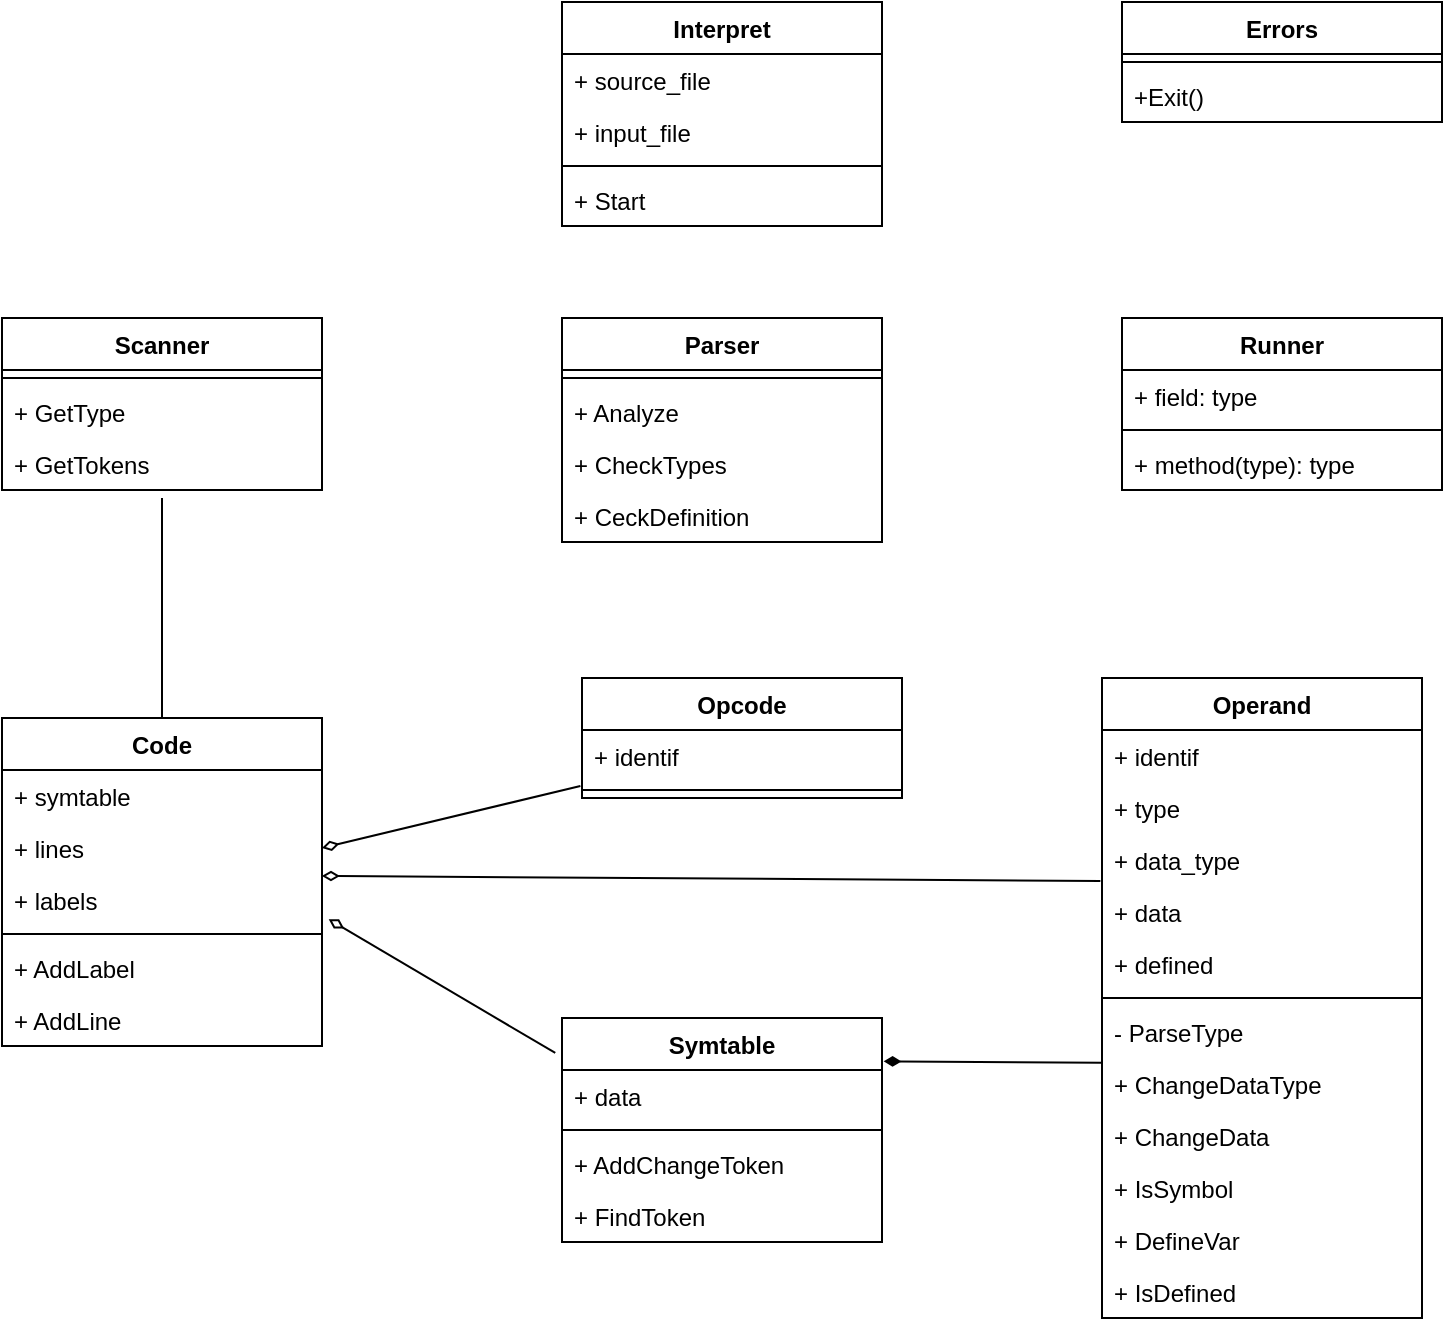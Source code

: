 <mxfile version="15.8.4" type="device"><diagram id="C5RBs43oDa-KdzZeNtuy" name="Page-1"><mxGraphModel dx="1185" dy="721" grid="1" gridSize="10" guides="1" tooltips="1" connect="1" arrows="1" fold="1" page="1" pageScale="1" pageWidth="1169" pageHeight="1654" math="0" shadow="0"><root><mxCell id="WIyWlLk6GJQsqaUBKTNV-0"/><mxCell id="WIyWlLk6GJQsqaUBKTNV-1" parent="WIyWlLk6GJQsqaUBKTNV-0"/><mxCell id="Pu8Az8VBRAmgYZ1REDss-0" value="Operand" style="swimlane;fontStyle=1;align=center;verticalAlign=top;childLayout=stackLayout;horizontal=1;startSize=26;horizontalStack=0;resizeParent=1;resizeParentMax=0;resizeLast=0;collapsible=1;marginBottom=0;" vertex="1" parent="WIyWlLk6GJQsqaUBKTNV-1"><mxGeometry x="590" y="420" width="160" height="320" as="geometry"/></mxCell><mxCell id="Pu8Az8VBRAmgYZ1REDss-1" value="+ identif&#10;" style="text;strokeColor=none;fillColor=none;align=left;verticalAlign=top;spacingLeft=4;spacingRight=4;overflow=hidden;rotatable=0;points=[[0,0.5],[1,0.5]];portConstraint=eastwest;" vertex="1" parent="Pu8Az8VBRAmgYZ1REDss-0"><mxGeometry y="26" width="160" height="26" as="geometry"/></mxCell><mxCell id="Pu8Az8VBRAmgYZ1REDss-35" value="+ type" style="text;strokeColor=none;fillColor=none;align=left;verticalAlign=top;spacingLeft=4;spacingRight=4;overflow=hidden;rotatable=0;points=[[0,0.5],[1,0.5]];portConstraint=eastwest;" vertex="1" parent="Pu8Az8VBRAmgYZ1REDss-0"><mxGeometry y="52" width="160" height="26" as="geometry"/></mxCell><mxCell id="Pu8Az8VBRAmgYZ1REDss-36" value="+ data_type" style="text;strokeColor=none;fillColor=none;align=left;verticalAlign=top;spacingLeft=4;spacingRight=4;overflow=hidden;rotatable=0;points=[[0,0.5],[1,0.5]];portConstraint=eastwest;" vertex="1" parent="Pu8Az8VBRAmgYZ1REDss-0"><mxGeometry y="78" width="160" height="26" as="geometry"/></mxCell><mxCell id="Pu8Az8VBRAmgYZ1REDss-37" value="+ data" style="text;strokeColor=none;fillColor=none;align=left;verticalAlign=top;spacingLeft=4;spacingRight=4;overflow=hidden;rotatable=0;points=[[0,0.5],[1,0.5]];portConstraint=eastwest;" vertex="1" parent="Pu8Az8VBRAmgYZ1REDss-0"><mxGeometry y="104" width="160" height="26" as="geometry"/></mxCell><mxCell id="Pu8Az8VBRAmgYZ1REDss-40" value="+ defined" style="text;strokeColor=none;fillColor=none;align=left;verticalAlign=top;spacingLeft=4;spacingRight=4;overflow=hidden;rotatable=0;points=[[0,0.5],[1,0.5]];portConstraint=eastwest;" vertex="1" parent="Pu8Az8VBRAmgYZ1REDss-0"><mxGeometry y="130" width="160" height="26" as="geometry"/></mxCell><mxCell id="Pu8Az8VBRAmgYZ1REDss-2" value="" style="line;strokeWidth=1;fillColor=none;align=left;verticalAlign=middle;spacingTop=-1;spacingLeft=3;spacingRight=3;rotatable=0;labelPosition=right;points=[];portConstraint=eastwest;" vertex="1" parent="Pu8Az8VBRAmgYZ1REDss-0"><mxGeometry y="156" width="160" height="8" as="geometry"/></mxCell><mxCell id="Pu8Az8VBRAmgYZ1REDss-3" value="- ParseType" style="text;strokeColor=none;fillColor=none;align=left;verticalAlign=top;spacingLeft=4;spacingRight=4;overflow=hidden;rotatable=0;points=[[0,0.5],[1,0.5]];portConstraint=eastwest;" vertex="1" parent="Pu8Az8VBRAmgYZ1REDss-0"><mxGeometry y="164" width="160" height="26" as="geometry"/></mxCell><mxCell id="Pu8Az8VBRAmgYZ1REDss-38" value="+ ChangeDataType" style="text;strokeColor=none;fillColor=none;align=left;verticalAlign=top;spacingLeft=4;spacingRight=4;overflow=hidden;rotatable=0;points=[[0,0.5],[1,0.5]];portConstraint=eastwest;" vertex="1" parent="Pu8Az8VBRAmgYZ1REDss-0"><mxGeometry y="190" width="160" height="26" as="geometry"/></mxCell><mxCell id="Pu8Az8VBRAmgYZ1REDss-39" value="+ ChangeData" style="text;strokeColor=none;fillColor=none;align=left;verticalAlign=top;spacingLeft=4;spacingRight=4;overflow=hidden;rotatable=0;points=[[0,0.5],[1,0.5]];portConstraint=eastwest;" vertex="1" parent="Pu8Az8VBRAmgYZ1REDss-0"><mxGeometry y="216" width="160" height="26" as="geometry"/></mxCell><mxCell id="Pu8Az8VBRAmgYZ1REDss-42" value="+ IsSymbol" style="text;strokeColor=none;fillColor=none;align=left;verticalAlign=top;spacingLeft=4;spacingRight=4;overflow=hidden;rotatable=0;points=[[0,0.5],[1,0.5]];portConstraint=eastwest;" vertex="1" parent="Pu8Az8VBRAmgYZ1REDss-0"><mxGeometry y="242" width="160" height="26" as="geometry"/></mxCell><mxCell id="Pu8Az8VBRAmgYZ1REDss-41" value="+ DefineVar" style="text;strokeColor=none;fillColor=none;align=left;verticalAlign=top;spacingLeft=4;spacingRight=4;overflow=hidden;rotatable=0;points=[[0,0.5],[1,0.5]];portConstraint=eastwest;" vertex="1" parent="Pu8Az8VBRAmgYZ1REDss-0"><mxGeometry y="268" width="160" height="26" as="geometry"/></mxCell><mxCell id="Pu8Az8VBRAmgYZ1REDss-43" value="+ IsDefined" style="text;strokeColor=none;fillColor=none;align=left;verticalAlign=top;spacingLeft=4;spacingRight=4;overflow=hidden;rotatable=0;points=[[0,0.5],[1,0.5]];portConstraint=eastwest;" vertex="1" parent="Pu8Az8VBRAmgYZ1REDss-0"><mxGeometry y="294" width="160" height="26" as="geometry"/></mxCell><mxCell id="Pu8Az8VBRAmgYZ1REDss-4" value="Opcode" style="swimlane;fontStyle=1;align=center;verticalAlign=top;childLayout=stackLayout;horizontal=1;startSize=26;horizontalStack=0;resizeParent=1;resizeParentMax=0;resizeLast=0;collapsible=1;marginBottom=0;" vertex="1" parent="WIyWlLk6GJQsqaUBKTNV-1"><mxGeometry x="330" y="420" width="160" height="60" as="geometry"/></mxCell><mxCell id="Pu8Az8VBRAmgYZ1REDss-5" value="+ identif" style="text;strokeColor=none;fillColor=none;align=left;verticalAlign=top;spacingLeft=4;spacingRight=4;overflow=hidden;rotatable=0;points=[[0,0.5],[1,0.5]];portConstraint=eastwest;" vertex="1" parent="Pu8Az8VBRAmgYZ1REDss-4"><mxGeometry y="26" width="160" height="26" as="geometry"/></mxCell><mxCell id="Pu8Az8VBRAmgYZ1REDss-6" value="" style="line;strokeWidth=1;fillColor=none;align=left;verticalAlign=middle;spacingTop=-1;spacingLeft=3;spacingRight=3;rotatable=0;labelPosition=right;points=[];portConstraint=eastwest;" vertex="1" parent="Pu8Az8VBRAmgYZ1REDss-4"><mxGeometry y="52" width="160" height="8" as="geometry"/></mxCell><mxCell id="Pu8Az8VBRAmgYZ1REDss-8" value="Symtable" style="swimlane;fontStyle=1;align=center;verticalAlign=top;childLayout=stackLayout;horizontal=1;startSize=26;horizontalStack=0;resizeParent=1;resizeParentMax=0;resizeLast=0;collapsible=1;marginBottom=0;" vertex="1" parent="WIyWlLk6GJQsqaUBKTNV-1"><mxGeometry x="320" y="590" width="160" height="112" as="geometry"/></mxCell><mxCell id="Pu8Az8VBRAmgYZ1REDss-9" value="+ data" style="text;strokeColor=none;fillColor=none;align=left;verticalAlign=top;spacingLeft=4;spacingRight=4;overflow=hidden;rotatable=0;points=[[0,0.5],[1,0.5]];portConstraint=eastwest;" vertex="1" parent="Pu8Az8VBRAmgYZ1REDss-8"><mxGeometry y="26" width="160" height="26" as="geometry"/></mxCell><mxCell id="Pu8Az8VBRAmgYZ1REDss-10" value="" style="line;strokeWidth=1;fillColor=none;align=left;verticalAlign=middle;spacingTop=-1;spacingLeft=3;spacingRight=3;rotatable=0;labelPosition=right;points=[];portConstraint=eastwest;" vertex="1" parent="Pu8Az8VBRAmgYZ1REDss-8"><mxGeometry y="52" width="160" height="8" as="geometry"/></mxCell><mxCell id="Pu8Az8VBRAmgYZ1REDss-11" value="+ AddChangeToken" style="text;strokeColor=none;fillColor=none;align=left;verticalAlign=top;spacingLeft=4;spacingRight=4;overflow=hidden;rotatable=0;points=[[0,0.5],[1,0.5]];portConstraint=eastwest;" vertex="1" parent="Pu8Az8VBRAmgYZ1REDss-8"><mxGeometry y="60" width="160" height="26" as="geometry"/></mxCell><mxCell id="Pu8Az8VBRAmgYZ1REDss-47" value="+ FindToken" style="text;strokeColor=none;fillColor=none;align=left;verticalAlign=top;spacingLeft=4;spacingRight=4;overflow=hidden;rotatable=0;points=[[0,0.5],[1,0.5]];portConstraint=eastwest;" vertex="1" parent="Pu8Az8VBRAmgYZ1REDss-8"><mxGeometry y="86" width="160" height="26" as="geometry"/></mxCell><mxCell id="Pu8Az8VBRAmgYZ1REDss-12" value="Code" style="swimlane;fontStyle=1;align=center;verticalAlign=top;childLayout=stackLayout;horizontal=1;startSize=26;horizontalStack=0;resizeParent=1;resizeParentMax=0;resizeLast=0;collapsible=1;marginBottom=0;" vertex="1" parent="WIyWlLk6GJQsqaUBKTNV-1"><mxGeometry x="40" y="440" width="160" height="164" as="geometry"/></mxCell><mxCell id="Pu8Az8VBRAmgYZ1REDss-13" value="+ symtable" style="text;strokeColor=none;fillColor=none;align=left;verticalAlign=top;spacingLeft=4;spacingRight=4;overflow=hidden;rotatable=0;points=[[0,0.5],[1,0.5]];portConstraint=eastwest;" vertex="1" parent="Pu8Az8VBRAmgYZ1REDss-12"><mxGeometry y="26" width="160" height="26" as="geometry"/></mxCell><mxCell id="Pu8Az8VBRAmgYZ1REDss-48" value="+ lines" style="text;strokeColor=none;fillColor=none;align=left;verticalAlign=top;spacingLeft=4;spacingRight=4;overflow=hidden;rotatable=0;points=[[0,0.5],[1,0.5]];portConstraint=eastwest;" vertex="1" parent="Pu8Az8VBRAmgYZ1REDss-12"><mxGeometry y="52" width="160" height="26" as="geometry"/></mxCell><mxCell id="Pu8Az8VBRAmgYZ1REDss-50" value="+ labels" style="text;strokeColor=none;fillColor=none;align=left;verticalAlign=top;spacingLeft=4;spacingRight=4;overflow=hidden;rotatable=0;points=[[0,0.5],[1,0.5]];portConstraint=eastwest;" vertex="1" parent="Pu8Az8VBRAmgYZ1REDss-12"><mxGeometry y="78" width="160" height="26" as="geometry"/></mxCell><mxCell id="Pu8Az8VBRAmgYZ1REDss-14" value="" style="line;strokeWidth=1;fillColor=none;align=left;verticalAlign=middle;spacingTop=-1;spacingLeft=3;spacingRight=3;rotatable=0;labelPosition=right;points=[];portConstraint=eastwest;" vertex="1" parent="Pu8Az8VBRAmgYZ1REDss-12"><mxGeometry y="104" width="160" height="8" as="geometry"/></mxCell><mxCell id="Pu8Az8VBRAmgYZ1REDss-49" value="+ AddLabel" style="text;strokeColor=none;fillColor=none;align=left;verticalAlign=top;spacingLeft=4;spacingRight=4;overflow=hidden;rotatable=0;points=[[0,0.5],[1,0.5]];portConstraint=eastwest;" vertex="1" parent="Pu8Az8VBRAmgYZ1REDss-12"><mxGeometry y="112" width="160" height="26" as="geometry"/></mxCell><mxCell id="Pu8Az8VBRAmgYZ1REDss-51" value="+ AddLine" style="text;strokeColor=none;fillColor=none;align=left;verticalAlign=top;spacingLeft=4;spacingRight=4;overflow=hidden;rotatable=0;points=[[0,0.5],[1,0.5]];portConstraint=eastwest;" vertex="1" parent="Pu8Az8VBRAmgYZ1REDss-12"><mxGeometry y="138" width="160" height="26" as="geometry"/></mxCell><mxCell id="Pu8Az8VBRAmgYZ1REDss-16" value="Errors" style="swimlane;fontStyle=1;align=center;verticalAlign=top;childLayout=stackLayout;horizontal=1;startSize=26;horizontalStack=0;resizeParent=1;resizeParentMax=0;resizeLast=0;collapsible=1;marginBottom=0;" vertex="1" parent="WIyWlLk6GJQsqaUBKTNV-1"><mxGeometry x="600" y="82" width="160" height="60" as="geometry"/></mxCell><mxCell id="Pu8Az8VBRAmgYZ1REDss-18" value="" style="line;strokeWidth=1;fillColor=none;align=left;verticalAlign=middle;spacingTop=-1;spacingLeft=3;spacingRight=3;rotatable=0;labelPosition=right;points=[];portConstraint=eastwest;" vertex="1" parent="Pu8Az8VBRAmgYZ1REDss-16"><mxGeometry y="26" width="160" height="8" as="geometry"/></mxCell><mxCell id="Pu8Az8VBRAmgYZ1REDss-19" value="+Exit()" style="text;strokeColor=none;fillColor=none;align=left;verticalAlign=top;spacingLeft=4;spacingRight=4;overflow=hidden;rotatable=0;points=[[0,0.5],[1,0.5]];portConstraint=eastwest;" vertex="1" parent="Pu8Az8VBRAmgYZ1REDss-16"><mxGeometry y="34" width="160" height="26" as="geometry"/></mxCell><mxCell id="Pu8Az8VBRAmgYZ1REDss-20" value="Runner" style="swimlane;fontStyle=1;align=center;verticalAlign=top;childLayout=stackLayout;horizontal=1;startSize=26;horizontalStack=0;resizeParent=1;resizeParentMax=0;resizeLast=0;collapsible=1;marginBottom=0;" vertex="1" parent="WIyWlLk6GJQsqaUBKTNV-1"><mxGeometry x="600" y="240" width="160" height="86" as="geometry"/></mxCell><mxCell id="Pu8Az8VBRAmgYZ1REDss-21" value="+ field: type" style="text;strokeColor=none;fillColor=none;align=left;verticalAlign=top;spacingLeft=4;spacingRight=4;overflow=hidden;rotatable=0;points=[[0,0.5],[1,0.5]];portConstraint=eastwest;" vertex="1" parent="Pu8Az8VBRAmgYZ1REDss-20"><mxGeometry y="26" width="160" height="26" as="geometry"/></mxCell><mxCell id="Pu8Az8VBRAmgYZ1REDss-22" value="" style="line;strokeWidth=1;fillColor=none;align=left;verticalAlign=middle;spacingTop=-1;spacingLeft=3;spacingRight=3;rotatable=0;labelPosition=right;points=[];portConstraint=eastwest;" vertex="1" parent="Pu8Az8VBRAmgYZ1REDss-20"><mxGeometry y="52" width="160" height="8" as="geometry"/></mxCell><mxCell id="Pu8Az8VBRAmgYZ1REDss-23" value="+ method(type): type" style="text;strokeColor=none;fillColor=none;align=left;verticalAlign=top;spacingLeft=4;spacingRight=4;overflow=hidden;rotatable=0;points=[[0,0.5],[1,0.5]];portConstraint=eastwest;" vertex="1" parent="Pu8Az8VBRAmgYZ1REDss-20"><mxGeometry y="60" width="160" height="26" as="geometry"/></mxCell><mxCell id="Pu8Az8VBRAmgYZ1REDss-25" value="Parser" style="swimlane;fontStyle=1;align=center;verticalAlign=top;childLayout=stackLayout;horizontal=1;startSize=26;horizontalStack=0;resizeParent=1;resizeParentMax=0;resizeLast=0;collapsible=1;marginBottom=0;" vertex="1" parent="WIyWlLk6GJQsqaUBKTNV-1"><mxGeometry x="320" y="240" width="160" height="112" as="geometry"/></mxCell><mxCell id="Pu8Az8VBRAmgYZ1REDss-27" value="" style="line;strokeWidth=1;fillColor=none;align=left;verticalAlign=middle;spacingTop=-1;spacingLeft=3;spacingRight=3;rotatable=0;labelPosition=right;points=[];portConstraint=eastwest;" vertex="1" parent="Pu8Az8VBRAmgYZ1REDss-25"><mxGeometry y="26" width="160" height="8" as="geometry"/></mxCell><mxCell id="Pu8Az8VBRAmgYZ1REDss-28" value="+ Analyze" style="text;strokeColor=none;fillColor=none;align=left;verticalAlign=top;spacingLeft=4;spacingRight=4;overflow=hidden;rotatable=0;points=[[0,0.5],[1,0.5]];portConstraint=eastwest;" vertex="1" parent="Pu8Az8VBRAmgYZ1REDss-25"><mxGeometry y="34" width="160" height="26" as="geometry"/></mxCell><mxCell id="Pu8Az8VBRAmgYZ1REDss-52" value="+ CheckTypes" style="text;strokeColor=none;fillColor=none;align=left;verticalAlign=top;spacingLeft=4;spacingRight=4;overflow=hidden;rotatable=0;points=[[0,0.5],[1,0.5]];portConstraint=eastwest;" vertex="1" parent="Pu8Az8VBRAmgYZ1REDss-25"><mxGeometry y="60" width="160" height="26" as="geometry"/></mxCell><mxCell id="Pu8Az8VBRAmgYZ1REDss-53" value="+ CeckDefinition" style="text;strokeColor=none;fillColor=none;align=left;verticalAlign=top;spacingLeft=4;spacingRight=4;overflow=hidden;rotatable=0;points=[[0,0.5],[1,0.5]];portConstraint=eastwest;" vertex="1" parent="Pu8Az8VBRAmgYZ1REDss-25"><mxGeometry y="86" width="160" height="26" as="geometry"/></mxCell><mxCell id="Pu8Az8VBRAmgYZ1REDss-29" value="Interpret" style="swimlane;fontStyle=1;align=center;verticalAlign=top;childLayout=stackLayout;horizontal=1;startSize=26;horizontalStack=0;resizeParent=1;resizeParentMax=0;resizeLast=0;collapsible=1;marginBottom=0;" vertex="1" parent="WIyWlLk6GJQsqaUBKTNV-1"><mxGeometry x="320" y="82" width="160" height="112" as="geometry"/></mxCell><mxCell id="Pu8Az8VBRAmgYZ1REDss-30" value="+ source_file" style="text;strokeColor=none;fillColor=none;align=left;verticalAlign=top;spacingLeft=4;spacingRight=4;overflow=hidden;rotatable=0;points=[[0,0.5],[1,0.5]];portConstraint=eastwest;" vertex="1" parent="Pu8Az8VBRAmgYZ1REDss-29"><mxGeometry y="26" width="160" height="26" as="geometry"/></mxCell><mxCell id="Pu8Az8VBRAmgYZ1REDss-32" value="+ input_file" style="text;strokeColor=none;fillColor=none;align=left;verticalAlign=top;spacingLeft=4;spacingRight=4;overflow=hidden;rotatable=0;points=[[0,0.5],[1,0.5]];portConstraint=eastwest;" vertex="1" parent="Pu8Az8VBRAmgYZ1REDss-29"><mxGeometry y="52" width="160" height="26" as="geometry"/></mxCell><mxCell id="Pu8Az8VBRAmgYZ1REDss-31" value="" style="line;strokeWidth=1;fillColor=none;align=left;verticalAlign=middle;spacingTop=-1;spacingLeft=3;spacingRight=3;rotatable=0;labelPosition=right;points=[];portConstraint=eastwest;" vertex="1" parent="Pu8Az8VBRAmgYZ1REDss-29"><mxGeometry y="78" width="160" height="8" as="geometry"/></mxCell><mxCell id="Pu8Az8VBRAmgYZ1REDss-54" value="+ Start" style="text;strokeColor=none;fillColor=none;align=left;verticalAlign=top;spacingLeft=4;spacingRight=4;overflow=hidden;rotatable=0;points=[[0,0.5],[1,0.5]];portConstraint=eastwest;" vertex="1" parent="Pu8Az8VBRAmgYZ1REDss-29"><mxGeometry y="86" width="160" height="26" as="geometry"/></mxCell><mxCell id="Pu8Az8VBRAmgYZ1REDss-55" value="Scanner" style="swimlane;fontStyle=1;align=center;verticalAlign=top;childLayout=stackLayout;horizontal=1;startSize=26;horizontalStack=0;resizeParent=1;resizeParentMax=0;resizeLast=0;collapsible=1;marginBottom=0;" vertex="1" parent="WIyWlLk6GJQsqaUBKTNV-1"><mxGeometry x="40" y="240" width="160" height="86" as="geometry"/></mxCell><mxCell id="Pu8Az8VBRAmgYZ1REDss-56" value="" style="line;strokeWidth=1;fillColor=none;align=left;verticalAlign=middle;spacingTop=-1;spacingLeft=3;spacingRight=3;rotatable=0;labelPosition=right;points=[];portConstraint=eastwest;" vertex="1" parent="Pu8Az8VBRAmgYZ1REDss-55"><mxGeometry y="26" width="160" height="8" as="geometry"/></mxCell><mxCell id="Pu8Az8VBRAmgYZ1REDss-58" value="+ GetType" style="text;strokeColor=none;fillColor=none;align=left;verticalAlign=top;spacingLeft=4;spacingRight=4;overflow=hidden;rotatable=0;points=[[0,0.5],[1,0.5]];portConstraint=eastwest;" vertex="1" parent="Pu8Az8VBRAmgYZ1REDss-55"><mxGeometry y="34" width="160" height="26" as="geometry"/></mxCell><mxCell id="Pu8Az8VBRAmgYZ1REDss-59" value="+ GetTokens" style="text;strokeColor=none;fillColor=none;align=left;verticalAlign=top;spacingLeft=4;spacingRight=4;overflow=hidden;rotatable=0;points=[[0,0.5],[1,0.5]];portConstraint=eastwest;" vertex="1" parent="Pu8Az8VBRAmgYZ1REDss-55"><mxGeometry y="60" width="160" height="26" as="geometry"/></mxCell><mxCell id="Pu8Az8VBRAmgYZ1REDss-60" value="" style="endArrow=none;html=1;rounded=0;exitX=1.005;exitY=-0.167;exitDx=0;exitDy=0;exitPerimeter=0;entryX=0;entryY=0.09;entryDx=0;entryDy=0;startArrow=diamondThin;startFill=1;entryPerimeter=0;" edge="1" parent="WIyWlLk6GJQsqaUBKTNV-1" source="Pu8Az8VBRAmgYZ1REDss-9" target="Pu8Az8VBRAmgYZ1REDss-38"><mxGeometry width="50" height="50" relative="1" as="geometry"><mxPoint x="540" y="450" as="sourcePoint"/><mxPoint x="590" y="400" as="targetPoint"/></mxGeometry></mxCell><mxCell id="Pu8Az8VBRAmgYZ1REDss-61" value="" style="endArrow=none;html=1;rounded=0;exitX=1;exitY=0.038;exitDx=0;exitDy=0;exitPerimeter=0;entryX=-0.005;entryY=0.904;entryDx=0;entryDy=0;startArrow=diamondThin;startFill=0;entryPerimeter=0;" edge="1" parent="WIyWlLk6GJQsqaUBKTNV-1" source="Pu8Az8VBRAmgYZ1REDss-50" target="Pu8Az8VBRAmgYZ1REDss-36"><mxGeometry width="50" height="50" relative="1" as="geometry"><mxPoint x="490.8" y="695.658" as="sourcePoint"/><mxPoint x="610" y="695" as="targetPoint"/></mxGeometry></mxCell><mxCell id="Pu8Az8VBRAmgYZ1REDss-62" value="" style="endArrow=none;html=1;rounded=0;exitX=1;exitY=0.5;exitDx=0;exitDy=0;entryX=-0.005;entryY=1.077;entryDx=0;entryDy=0;startArrow=diamondThin;startFill=0;entryPerimeter=0;" edge="1" parent="WIyWlLk6GJQsqaUBKTNV-1" source="Pu8Az8VBRAmgYZ1REDss-48" target="Pu8Az8VBRAmgYZ1REDss-5"><mxGeometry width="50" height="50" relative="1" as="geometry"><mxPoint x="210" y="528.988" as="sourcePoint"/><mxPoint x="610" y="531" as="targetPoint"/></mxGeometry></mxCell><mxCell id="Pu8Az8VBRAmgYZ1REDss-63" value="" style="endArrow=none;html=1;rounded=0;exitX=1.021;exitY=0.872;exitDx=0;exitDy=0;entryX=-0.021;entryY=0.156;entryDx=0;entryDy=0;startArrow=diamondThin;startFill=0;entryPerimeter=0;exitPerimeter=0;" edge="1" parent="WIyWlLk6GJQsqaUBKTNV-1" source="Pu8Az8VBRAmgYZ1REDss-50" target="Pu8Az8VBRAmgYZ1REDss-8"><mxGeometry width="50" height="50" relative="1" as="geometry"><mxPoint x="210" y="515" as="sourcePoint"/><mxPoint x="339.2" y="484.002" as="targetPoint"/></mxGeometry></mxCell><mxCell id="Pu8Az8VBRAmgYZ1REDss-64" value="" style="endArrow=none;html=1;rounded=0;entryX=0.5;entryY=1.154;entryDx=0;entryDy=0;entryPerimeter=0;exitX=0.5;exitY=0;exitDx=0;exitDy=0;" edge="1" parent="WIyWlLk6GJQsqaUBKTNV-1" source="Pu8Az8VBRAmgYZ1REDss-12" target="Pu8Az8VBRAmgYZ1REDss-59"><mxGeometry width="50" height="50" relative="1" as="geometry"><mxPoint x="540" y="360" as="sourcePoint"/><mxPoint x="590" y="310" as="targetPoint"/></mxGeometry></mxCell></root></mxGraphModel></diagram></mxfile>